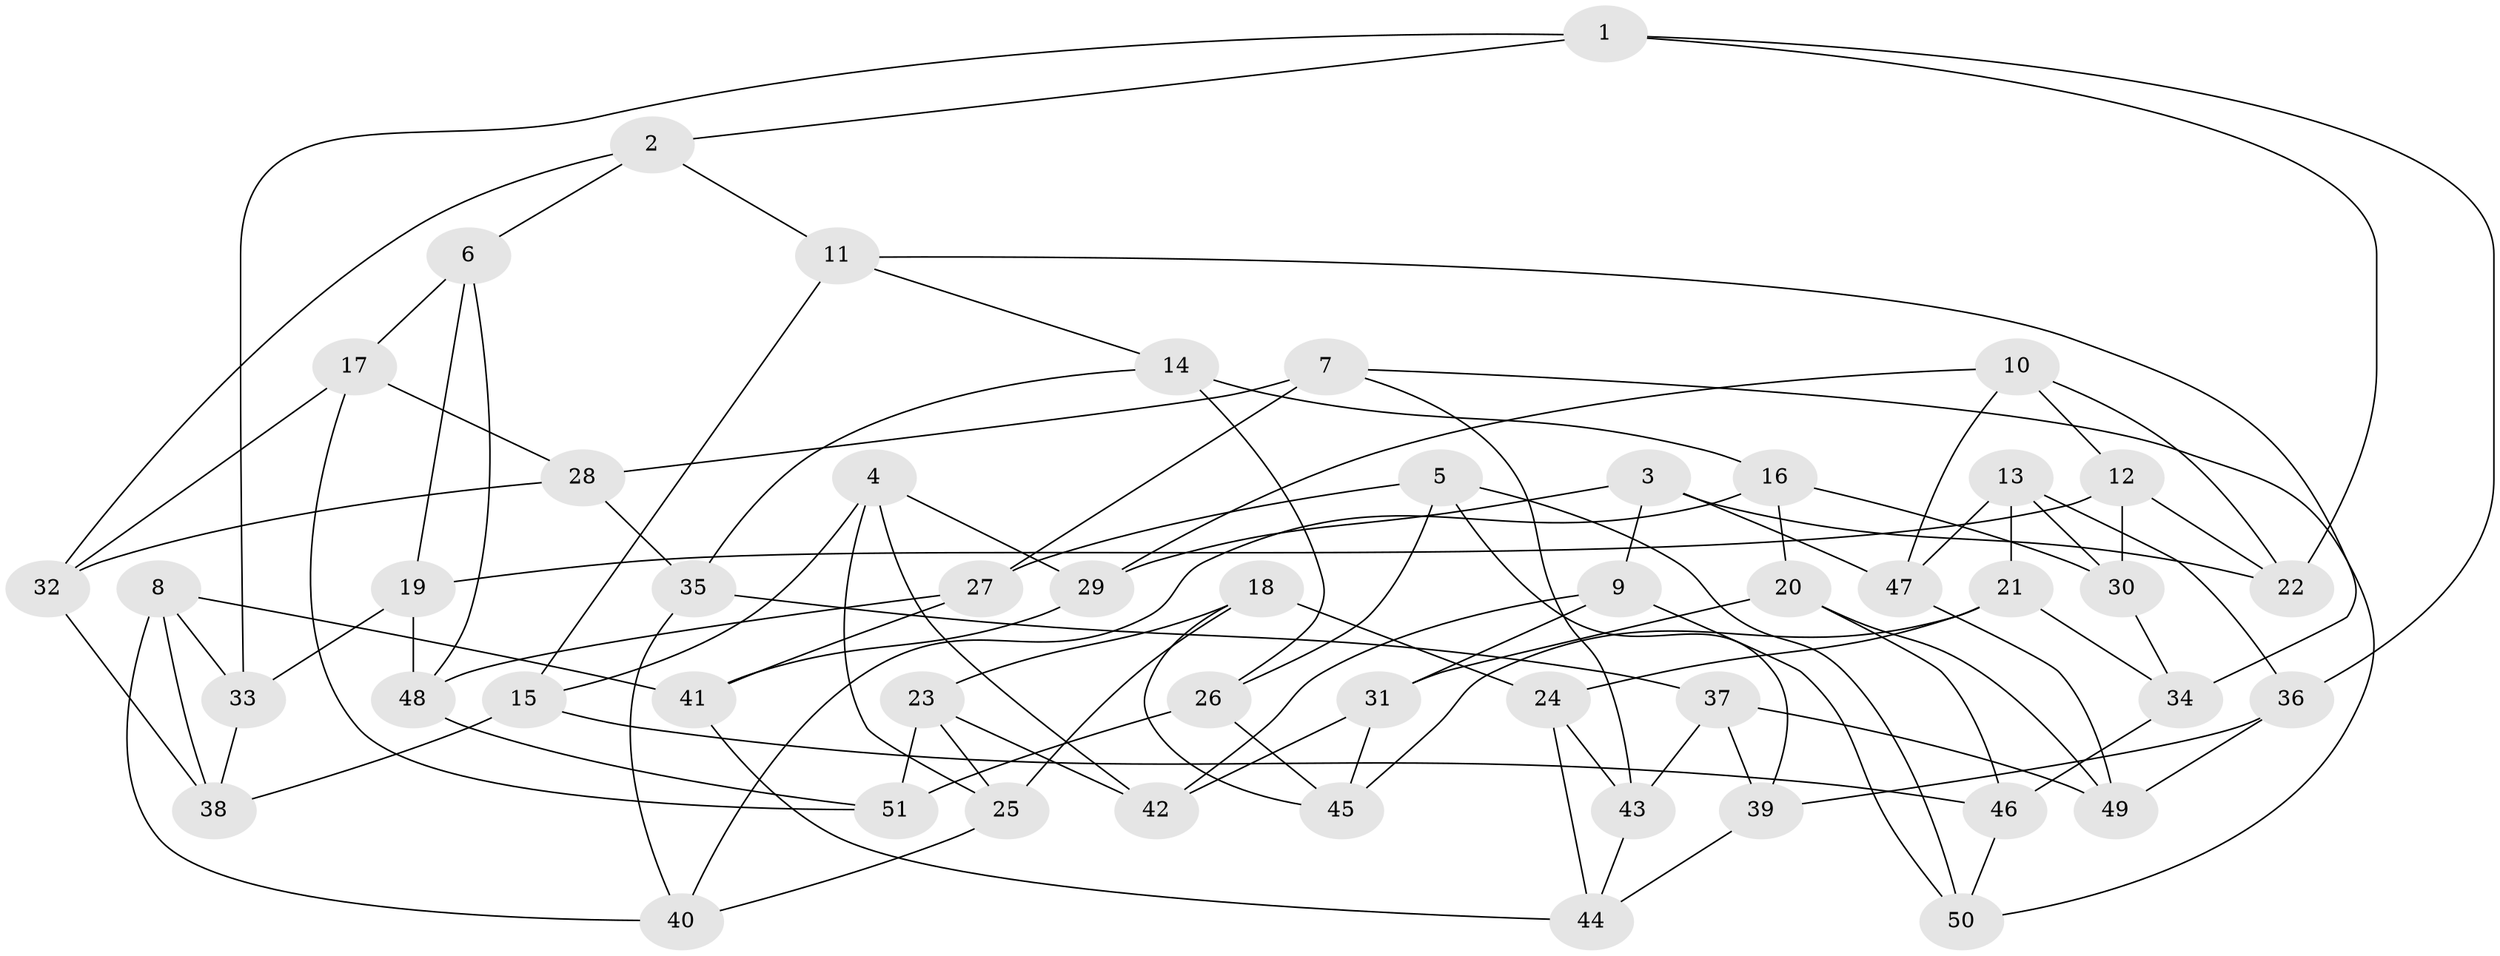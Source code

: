 // Generated by graph-tools (version 1.1) at 2025/38/03/09/25 02:38:09]
// undirected, 51 vertices, 102 edges
graph export_dot {
graph [start="1"]
  node [color=gray90,style=filled];
  1;
  2;
  3;
  4;
  5;
  6;
  7;
  8;
  9;
  10;
  11;
  12;
  13;
  14;
  15;
  16;
  17;
  18;
  19;
  20;
  21;
  22;
  23;
  24;
  25;
  26;
  27;
  28;
  29;
  30;
  31;
  32;
  33;
  34;
  35;
  36;
  37;
  38;
  39;
  40;
  41;
  42;
  43;
  44;
  45;
  46;
  47;
  48;
  49;
  50;
  51;
  1 -- 33;
  1 -- 22;
  1 -- 36;
  1 -- 2;
  2 -- 11;
  2 -- 32;
  2 -- 6;
  3 -- 9;
  3 -- 22;
  3 -- 47;
  3 -- 29;
  4 -- 29;
  4 -- 42;
  4 -- 15;
  4 -- 25;
  5 -- 27;
  5 -- 50;
  5 -- 26;
  5 -- 39;
  6 -- 48;
  6 -- 17;
  6 -- 19;
  7 -- 43;
  7 -- 27;
  7 -- 50;
  7 -- 28;
  8 -- 41;
  8 -- 40;
  8 -- 33;
  8 -- 38;
  9 -- 50;
  9 -- 31;
  9 -- 42;
  10 -- 29;
  10 -- 12;
  10 -- 22;
  10 -- 47;
  11 -- 14;
  11 -- 34;
  11 -- 15;
  12 -- 30;
  12 -- 19;
  12 -- 22;
  13 -- 47;
  13 -- 21;
  13 -- 36;
  13 -- 30;
  14 -- 35;
  14 -- 16;
  14 -- 26;
  15 -- 38;
  15 -- 46;
  16 -- 20;
  16 -- 30;
  16 -- 40;
  17 -- 32;
  17 -- 51;
  17 -- 28;
  18 -- 23;
  18 -- 24;
  18 -- 45;
  18 -- 25;
  19 -- 33;
  19 -- 48;
  20 -- 31;
  20 -- 46;
  20 -- 49;
  21 -- 24;
  21 -- 45;
  21 -- 34;
  23 -- 51;
  23 -- 42;
  23 -- 25;
  24 -- 43;
  24 -- 44;
  25 -- 40;
  26 -- 51;
  26 -- 45;
  27 -- 41;
  27 -- 48;
  28 -- 32;
  28 -- 35;
  29 -- 41;
  30 -- 34;
  31 -- 42;
  31 -- 45;
  32 -- 38;
  33 -- 38;
  34 -- 46;
  35 -- 40;
  35 -- 37;
  36 -- 49;
  36 -- 39;
  37 -- 43;
  37 -- 39;
  37 -- 49;
  39 -- 44;
  41 -- 44;
  43 -- 44;
  46 -- 50;
  47 -- 49;
  48 -- 51;
}
